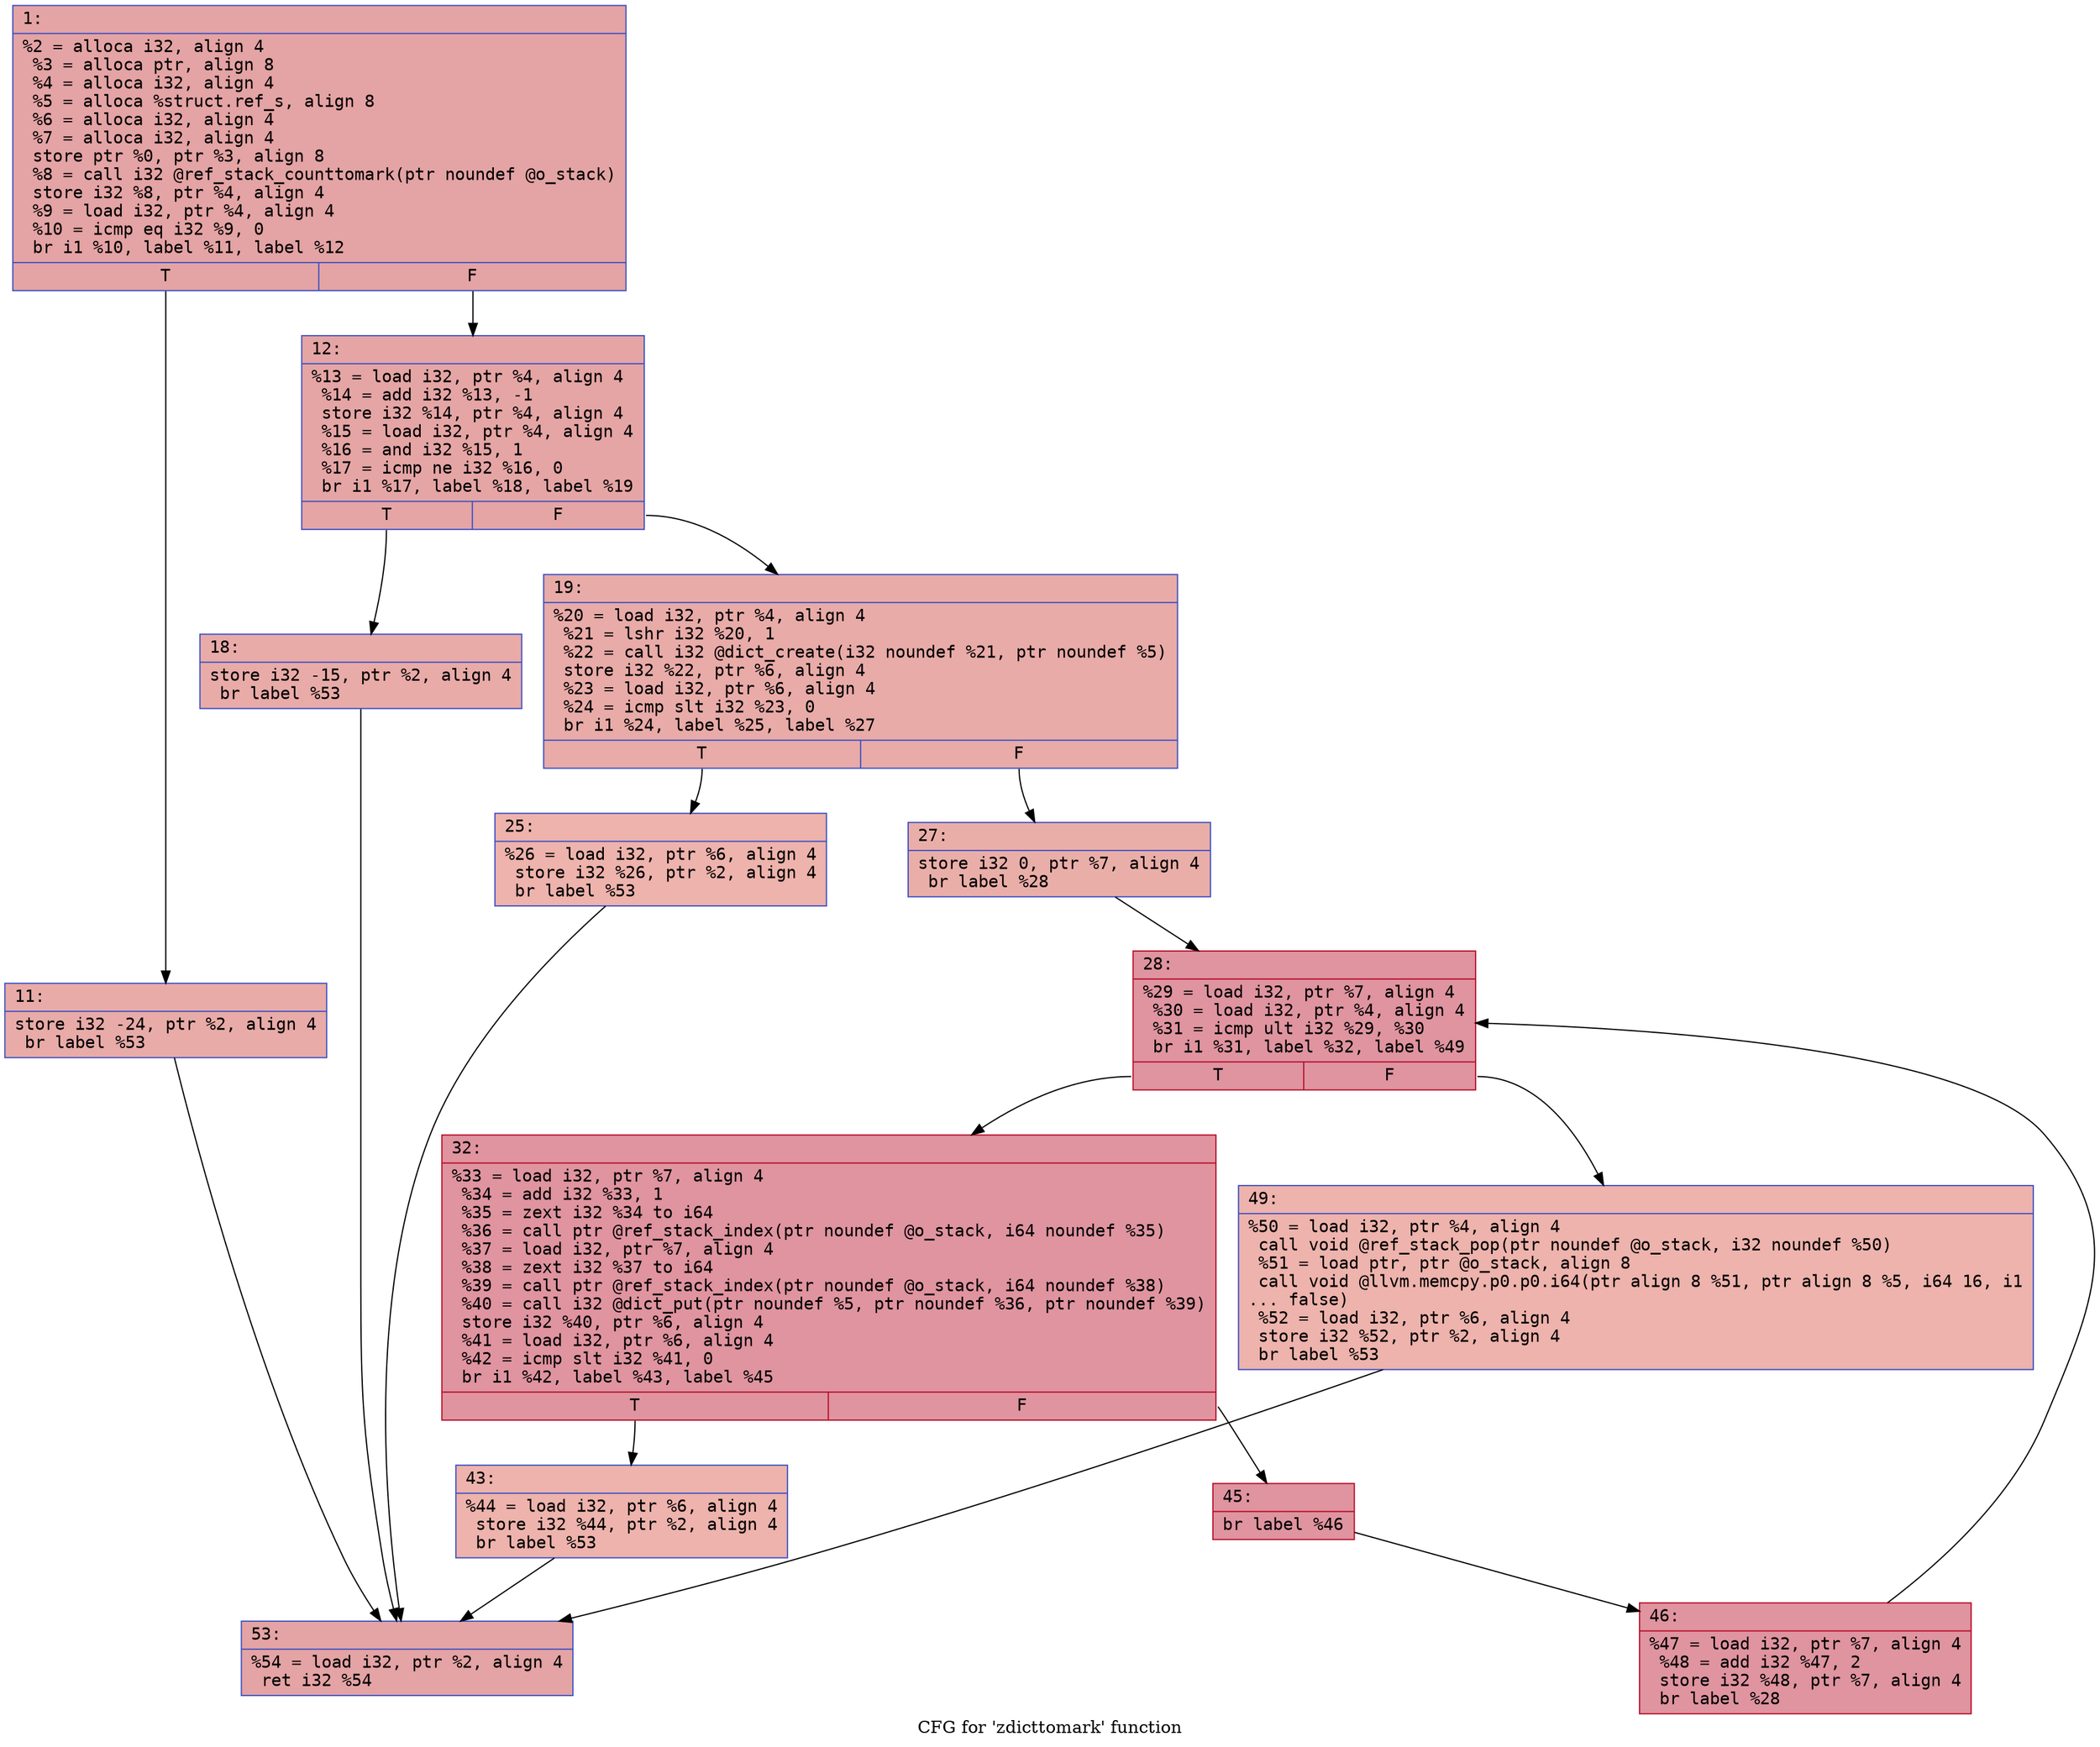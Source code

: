 digraph "CFG for 'zdicttomark' function" {
	label="CFG for 'zdicttomark' function";

	Node0x600003c01ae0 [shape=record,color="#3d50c3ff", style=filled, fillcolor="#c32e3170" fontname="Courier",label="{1:\l|  %2 = alloca i32, align 4\l  %3 = alloca ptr, align 8\l  %4 = alloca i32, align 4\l  %5 = alloca %struct.ref_s, align 8\l  %6 = alloca i32, align 4\l  %7 = alloca i32, align 4\l  store ptr %0, ptr %3, align 8\l  %8 = call i32 @ref_stack_counttomark(ptr noundef @o_stack)\l  store i32 %8, ptr %4, align 4\l  %9 = load i32, ptr %4, align 4\l  %10 = icmp eq i32 %9, 0\l  br i1 %10, label %11, label %12\l|{<s0>T|<s1>F}}"];
	Node0x600003c01ae0:s0 -> Node0x600003c01b30[tooltip="1 -> 11\nProbability 37.50%" ];
	Node0x600003c01ae0:s1 -> Node0x600003c01b80[tooltip="1 -> 12\nProbability 62.50%" ];
	Node0x600003c01b30 [shape=record,color="#3d50c3ff", style=filled, fillcolor="#cc403a70" fontname="Courier",label="{11:\l|  store i32 -24, ptr %2, align 4\l  br label %53\l}"];
	Node0x600003c01b30 -> Node0x600003c01ef0[tooltip="11 -> 53\nProbability 100.00%" ];
	Node0x600003c01b80 [shape=record,color="#3d50c3ff", style=filled, fillcolor="#c5333470" fontname="Courier",label="{12:\l|  %13 = load i32, ptr %4, align 4\l  %14 = add i32 %13, -1\l  store i32 %14, ptr %4, align 4\l  %15 = load i32, ptr %4, align 4\l  %16 = and i32 %15, 1\l  %17 = icmp ne i32 %16, 0\l  br i1 %17, label %18, label %19\l|{<s0>T|<s1>F}}"];
	Node0x600003c01b80:s0 -> Node0x600003c01bd0[tooltip="12 -> 18\nProbability 50.00%" ];
	Node0x600003c01b80:s1 -> Node0x600003c01c20[tooltip="12 -> 19\nProbability 50.00%" ];
	Node0x600003c01bd0 [shape=record,color="#3d50c3ff", style=filled, fillcolor="#cc403a70" fontname="Courier",label="{18:\l|  store i32 -15, ptr %2, align 4\l  br label %53\l}"];
	Node0x600003c01bd0 -> Node0x600003c01ef0[tooltip="18 -> 53\nProbability 100.00%" ];
	Node0x600003c01c20 [shape=record,color="#3d50c3ff", style=filled, fillcolor="#cc403a70" fontname="Courier",label="{19:\l|  %20 = load i32, ptr %4, align 4\l  %21 = lshr i32 %20, 1\l  %22 = call i32 @dict_create(i32 noundef %21, ptr noundef %5)\l  store i32 %22, ptr %6, align 4\l  %23 = load i32, ptr %6, align 4\l  %24 = icmp slt i32 %23, 0\l  br i1 %24, label %25, label %27\l|{<s0>T|<s1>F}}"];
	Node0x600003c01c20:s0 -> Node0x600003c01c70[tooltip="19 -> 25\nProbability 37.50%" ];
	Node0x600003c01c20:s1 -> Node0x600003c01cc0[tooltip="19 -> 27\nProbability 62.50%" ];
	Node0x600003c01c70 [shape=record,color="#3d50c3ff", style=filled, fillcolor="#d6524470" fontname="Courier",label="{25:\l|  %26 = load i32, ptr %6, align 4\l  store i32 %26, ptr %2, align 4\l  br label %53\l}"];
	Node0x600003c01c70 -> Node0x600003c01ef0[tooltip="25 -> 53\nProbability 100.00%" ];
	Node0x600003c01cc0 [shape=record,color="#3d50c3ff", style=filled, fillcolor="#d0473d70" fontname="Courier",label="{27:\l|  store i32 0, ptr %7, align 4\l  br label %28\l}"];
	Node0x600003c01cc0 -> Node0x600003c01d10[tooltip="27 -> 28\nProbability 100.00%" ];
	Node0x600003c01d10 [shape=record,color="#b70d28ff", style=filled, fillcolor="#b70d2870" fontname="Courier",label="{28:\l|  %29 = load i32, ptr %7, align 4\l  %30 = load i32, ptr %4, align 4\l  %31 = icmp ult i32 %29, %30\l  br i1 %31, label %32, label %49\l|{<s0>T|<s1>F}}"];
	Node0x600003c01d10:s0 -> Node0x600003c01d60[tooltip="28 -> 32\nProbability 96.88%" ];
	Node0x600003c01d10:s1 -> Node0x600003c01ea0[tooltip="28 -> 49\nProbability 3.12%" ];
	Node0x600003c01d60 [shape=record,color="#b70d28ff", style=filled, fillcolor="#b70d2870" fontname="Courier",label="{32:\l|  %33 = load i32, ptr %7, align 4\l  %34 = add i32 %33, 1\l  %35 = zext i32 %34 to i64\l  %36 = call ptr @ref_stack_index(ptr noundef @o_stack, i64 noundef %35)\l  %37 = load i32, ptr %7, align 4\l  %38 = zext i32 %37 to i64\l  %39 = call ptr @ref_stack_index(ptr noundef @o_stack, i64 noundef %38)\l  %40 = call i32 @dict_put(ptr noundef %5, ptr noundef %36, ptr noundef %39)\l  store i32 %40, ptr %6, align 4\l  %41 = load i32, ptr %6, align 4\l  %42 = icmp slt i32 %41, 0\l  br i1 %42, label %43, label %45\l|{<s0>T|<s1>F}}"];
	Node0x600003c01d60:s0 -> Node0x600003c01db0[tooltip="32 -> 43\nProbability 3.12%" ];
	Node0x600003c01d60:s1 -> Node0x600003c01e00[tooltip="32 -> 45\nProbability 96.88%" ];
	Node0x600003c01db0 [shape=record,color="#3d50c3ff", style=filled, fillcolor="#d6524470" fontname="Courier",label="{43:\l|  %44 = load i32, ptr %6, align 4\l  store i32 %44, ptr %2, align 4\l  br label %53\l}"];
	Node0x600003c01db0 -> Node0x600003c01ef0[tooltip="43 -> 53\nProbability 100.00%" ];
	Node0x600003c01e00 [shape=record,color="#b70d28ff", style=filled, fillcolor="#b70d2870" fontname="Courier",label="{45:\l|  br label %46\l}"];
	Node0x600003c01e00 -> Node0x600003c01e50[tooltip="45 -> 46\nProbability 100.00%" ];
	Node0x600003c01e50 [shape=record,color="#b70d28ff", style=filled, fillcolor="#b70d2870" fontname="Courier",label="{46:\l|  %47 = load i32, ptr %7, align 4\l  %48 = add i32 %47, 2\l  store i32 %48, ptr %7, align 4\l  br label %28\l}"];
	Node0x600003c01e50 -> Node0x600003c01d10[tooltip="46 -> 28\nProbability 100.00%" ];
	Node0x600003c01ea0 [shape=record,color="#3d50c3ff", style=filled, fillcolor="#d6524470" fontname="Courier",label="{49:\l|  %50 = load i32, ptr %4, align 4\l  call void @ref_stack_pop(ptr noundef @o_stack, i32 noundef %50)\l  %51 = load ptr, ptr @o_stack, align 8\l  call void @llvm.memcpy.p0.p0.i64(ptr align 8 %51, ptr align 8 %5, i64 16, i1\l... false)\l  %52 = load i32, ptr %6, align 4\l  store i32 %52, ptr %2, align 4\l  br label %53\l}"];
	Node0x600003c01ea0 -> Node0x600003c01ef0[tooltip="49 -> 53\nProbability 100.00%" ];
	Node0x600003c01ef0 [shape=record,color="#3d50c3ff", style=filled, fillcolor="#c32e3170" fontname="Courier",label="{53:\l|  %54 = load i32, ptr %2, align 4\l  ret i32 %54\l}"];
}
